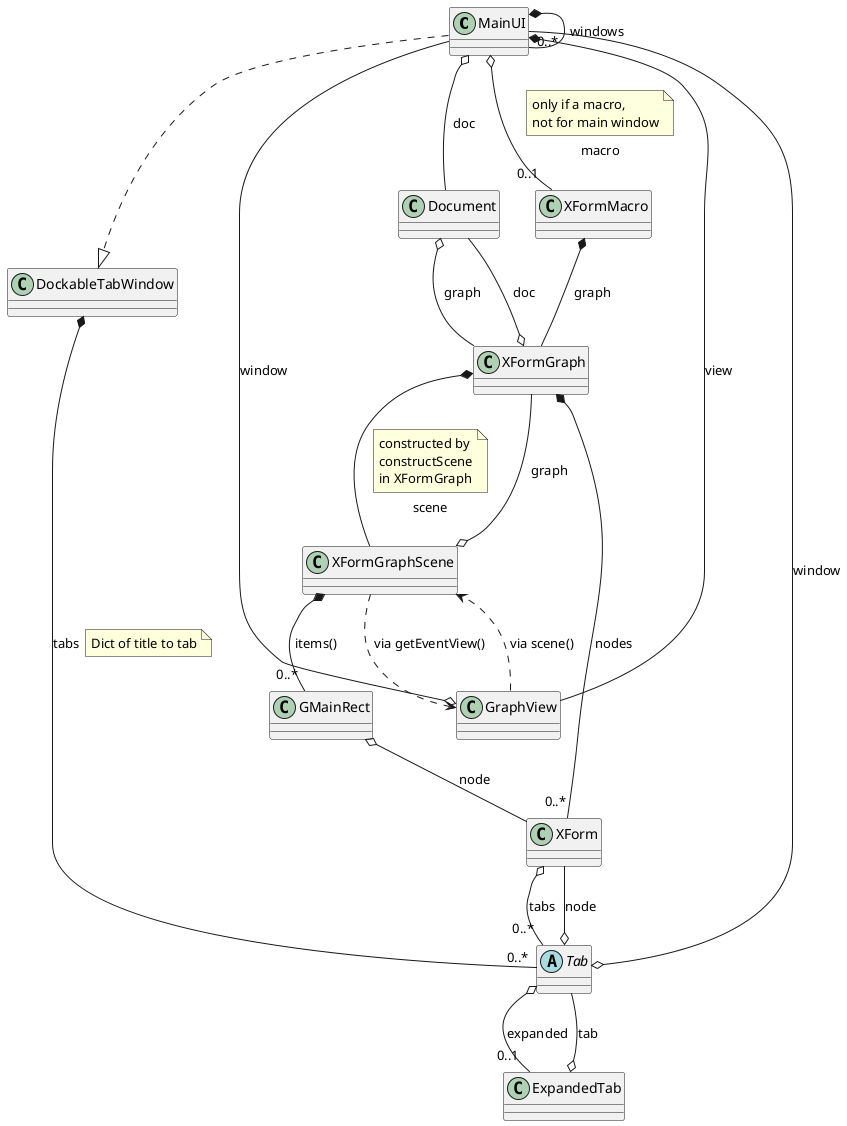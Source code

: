 @startuml
skinparam classAttributeIconSize 0

'left to right direction

MainUI *-- "0..*" MainUI : windows

MainUI o-- Document : doc

XFormGraph o-- Document : doc
Document o-- XFormGraph : graph


XFormGraph *-- XFormGraphScene : scene
note top on link
constructed by
constructScene
in XFormGraph
end note

MainUI o-- "0..1" XFormMacro : macro
note top on link
only if a macro,
not for main window
end note

XFormMacro *-- XFormGraph : graph

XFormGraphScene *-- "0..*" GMainRect : items()
GMainRect o-- XForm : node
XFormGraph *-- "0..*" XForm : nodes


MainUI *-- GraphView : view
GraphView o-- MainUI : window
GraphView ..> XFormGraphScene : via scene()
XFormGraphScene ..> GraphView : via getEventView()
XFormGraphScene o-- XFormGraph : graph

MainUI ..|> DockableTabWindow

DockableTabWindow *-- "0..*" Tab : tabs
note right on link
Dict of title to tab
end note

abstract class Tab {
}

Tab o-- XForm : node
XForm o-- "0..*" Tab : tabs
Tab o-- MainUI : window
ExpandedTab o-- Tab : tab
Tab o-- "0..1" ExpandedTab : expanded

@enduml
